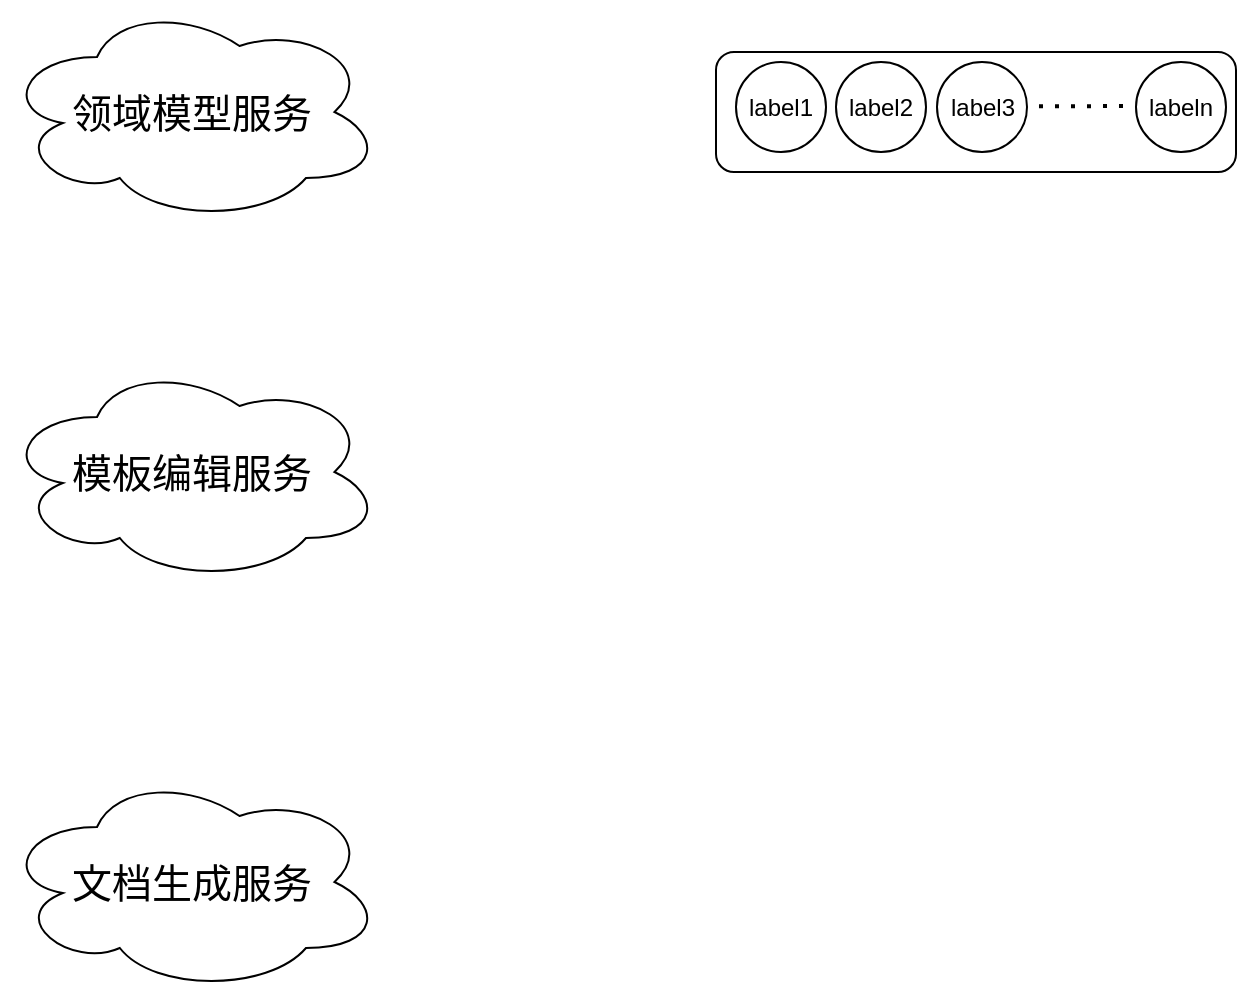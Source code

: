 <mxfile version="21.1.4" type="github">
  <diagram name="第 1 页" id="JtB2Q_H3nAouYNFGQ_17">
    <mxGraphModel dx="934" dy="553" grid="1" gridSize="10" guides="1" tooltips="1" connect="1" arrows="1" fold="1" page="1" pageScale="1" pageWidth="827" pageHeight="1169" math="0" shadow="0">
      <root>
        <mxCell id="0" />
        <mxCell id="1" parent="0" />
        <mxCell id="Y6NSSMlVkYCCk9iERCb4-1" value="&lt;font style=&quot;font-size: 20px;&quot;&gt;领域模型服务&lt;/font&gt;" style="ellipse;shape=cloud;whiteSpace=wrap;html=1;" vertex="1" parent="1">
          <mxGeometry x="650" y="60" width="190" height="110" as="geometry" />
        </mxCell>
        <mxCell id="Y6NSSMlVkYCCk9iERCb4-2" value="&lt;font style=&quot;font-size: 20px;&quot;&gt;模板编辑服务&lt;/font&gt;" style="ellipse;shape=cloud;whiteSpace=wrap;html=1;" vertex="1" parent="1">
          <mxGeometry x="650" y="240" width="190" height="110" as="geometry" />
        </mxCell>
        <mxCell id="Y6NSSMlVkYCCk9iERCb4-3" value="&lt;font style=&quot;font-size: 20px;&quot;&gt;文档生成服务&lt;/font&gt;" style="ellipse;shape=cloud;whiteSpace=wrap;html=1;" vertex="1" parent="1">
          <mxGeometry x="650" y="445" width="190" height="110" as="geometry" />
        </mxCell>
        <mxCell id="Y6NSSMlVkYCCk9iERCb4-5" value="" style="rounded=1;whiteSpace=wrap;html=1;" vertex="1" parent="1">
          <mxGeometry x="1007" y="85" width="260" height="60" as="geometry" />
        </mxCell>
        <mxCell id="Y6NSSMlVkYCCk9iERCb4-6" value="label1" style="ellipse;whiteSpace=wrap;html=1;aspect=fixed;" vertex="1" parent="1">
          <mxGeometry x="1017" y="90" width="45" height="45" as="geometry" />
        </mxCell>
        <mxCell id="Y6NSSMlVkYCCk9iERCb4-7" value="label2" style="ellipse;whiteSpace=wrap;html=1;aspect=fixed;" vertex="1" parent="1">
          <mxGeometry x="1067" y="90" width="45" height="45" as="geometry" />
        </mxCell>
        <mxCell id="Y6NSSMlVkYCCk9iERCb4-8" value="label3" style="ellipse;whiteSpace=wrap;html=1;aspect=fixed;" vertex="1" parent="1">
          <mxGeometry x="1117.5" y="90" width="45" height="45" as="geometry" />
        </mxCell>
        <mxCell id="Y6NSSMlVkYCCk9iERCb4-9" value="labeln" style="ellipse;whiteSpace=wrap;html=1;aspect=fixed;" vertex="1" parent="1">
          <mxGeometry x="1217" y="90" width="45" height="45" as="geometry" />
        </mxCell>
        <mxCell id="Y6NSSMlVkYCCk9iERCb4-11" value="" style="endArrow=none;dashed=1;html=1;dashPattern=1 3;strokeWidth=2;rounded=0;" edge="1" parent="1">
          <mxGeometry width="50" height="50" relative="1" as="geometry">
            <mxPoint x="1168.5" y="112.16" as="sourcePoint" />
            <mxPoint x="1216" y="112" as="targetPoint" />
          </mxGeometry>
        </mxCell>
      </root>
    </mxGraphModel>
  </diagram>
</mxfile>
